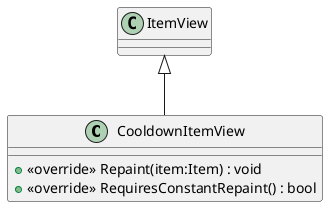 @startuml
class CooldownItemView {
    + <<override>> Repaint(item:Item) : void
    + <<override>> RequiresConstantRepaint() : bool
}
ItemView <|-- CooldownItemView
@enduml
